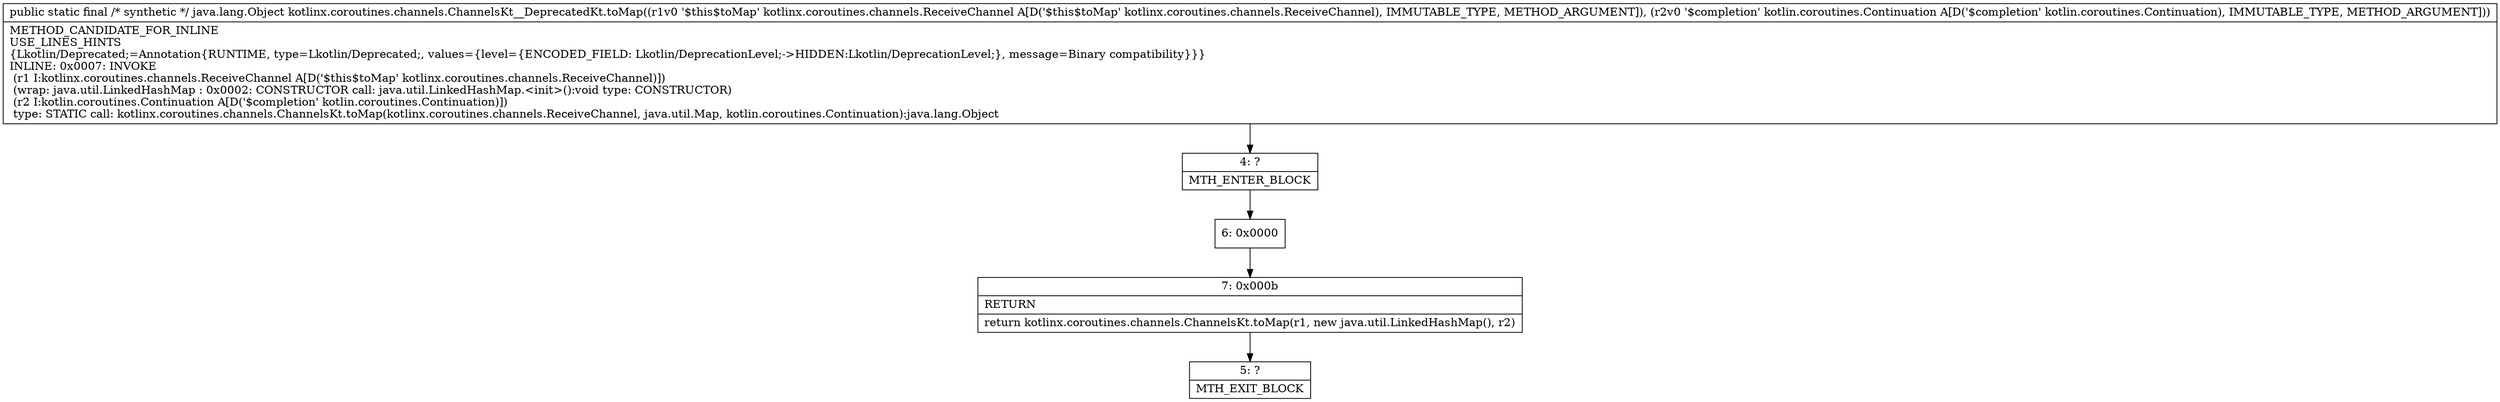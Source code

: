 digraph "CFG forkotlinx.coroutines.channels.ChannelsKt__DeprecatedKt.toMap(Lkotlinx\/coroutines\/channels\/ReceiveChannel;Lkotlin\/coroutines\/Continuation;)Ljava\/lang\/Object;" {
Node_4 [shape=record,label="{4\:\ ?|MTH_ENTER_BLOCK\l}"];
Node_6 [shape=record,label="{6\:\ 0x0000}"];
Node_7 [shape=record,label="{7\:\ 0x000b|RETURN\l|return kotlinx.coroutines.channels.ChannelsKt.toMap(r1, new java.util.LinkedHashMap(), r2)\l}"];
Node_5 [shape=record,label="{5\:\ ?|MTH_EXIT_BLOCK\l}"];
MethodNode[shape=record,label="{public static final \/* synthetic *\/ java.lang.Object kotlinx.coroutines.channels.ChannelsKt__DeprecatedKt.toMap((r1v0 '$this$toMap' kotlinx.coroutines.channels.ReceiveChannel A[D('$this$toMap' kotlinx.coroutines.channels.ReceiveChannel), IMMUTABLE_TYPE, METHOD_ARGUMENT]), (r2v0 '$completion' kotlin.coroutines.Continuation A[D('$completion' kotlin.coroutines.Continuation), IMMUTABLE_TYPE, METHOD_ARGUMENT]))  | METHOD_CANDIDATE_FOR_INLINE\lUSE_LINES_HINTS\l\{Lkotlin\/Deprecated;=Annotation\{RUNTIME, type=Lkotlin\/Deprecated;, values=\{level=\{ENCODED_FIELD: Lkotlin\/DeprecationLevel;\-\>HIDDEN:Lkotlin\/DeprecationLevel;\}, message=Binary compatibility\}\}\}\lINLINE: 0x0007: INVOKE  \l  (r1 I:kotlinx.coroutines.channels.ReceiveChannel A[D('$this$toMap' kotlinx.coroutines.channels.ReceiveChannel)])\l  (wrap: java.util.LinkedHashMap : 0x0002: CONSTRUCTOR   call: java.util.LinkedHashMap.\<init\>():void type: CONSTRUCTOR)\l  (r2 I:kotlin.coroutines.Continuation A[D('$completion' kotlin.coroutines.Continuation)])\l type: STATIC call: kotlinx.coroutines.channels.ChannelsKt.toMap(kotlinx.coroutines.channels.ReceiveChannel, java.util.Map, kotlin.coroutines.Continuation):java.lang.Object\l}"];
MethodNode -> Node_4;Node_4 -> Node_6;
Node_6 -> Node_7;
Node_7 -> Node_5;
}

